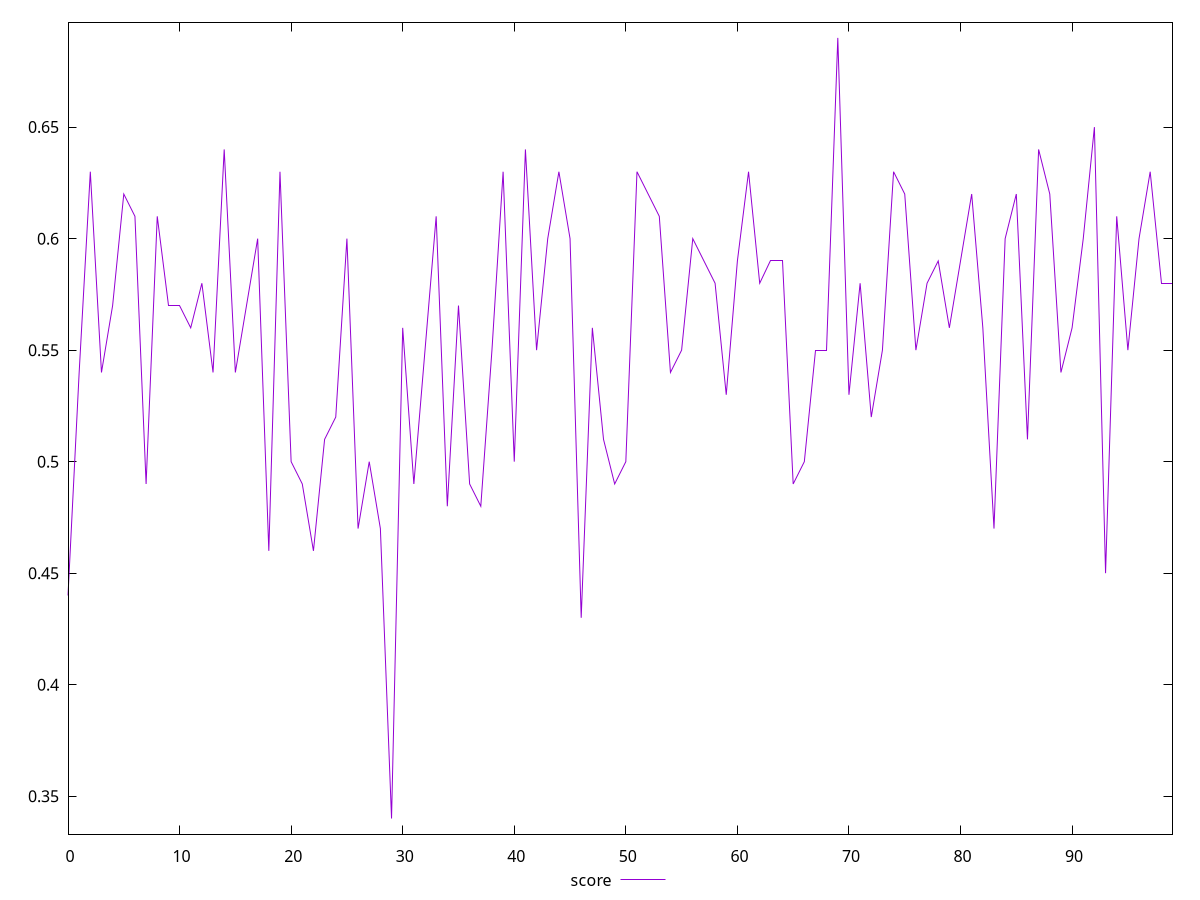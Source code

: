 reset

$score <<EOF
0 0.44
1 0.54
2 0.63
3 0.54
4 0.57
5 0.62
6 0.61
7 0.49
8 0.61
9 0.57
10 0.57
11 0.56
12 0.58
13 0.54
14 0.64
15 0.54
16 0.57
17 0.6
18 0.46
19 0.63
20 0.5
21 0.49
22 0.46
23 0.51
24 0.52
25 0.6
26 0.47
27 0.5
28 0.47
29 0.34
30 0.56
31 0.49
32 0.55
33 0.61
34 0.48
35 0.57
36 0.49
37 0.48
38 0.55
39 0.63
40 0.5
41 0.64
42 0.55
43 0.6
44 0.63
45 0.6
46 0.43
47 0.56
48 0.51
49 0.49
50 0.5
51 0.63
52 0.62
53 0.61
54 0.54
55 0.55
56 0.6
57 0.59
58 0.58
59 0.53
60 0.59
61 0.63
62 0.58
63 0.59
64 0.59
65 0.49
66 0.5
67 0.55
68 0.55
69 0.69
70 0.53
71 0.58
72 0.52
73 0.55
74 0.63
75 0.62
76 0.55
77 0.58
78 0.59
79 0.56
80 0.59
81 0.62
82 0.56
83 0.47
84 0.6
85 0.62
86 0.51
87 0.64
88 0.62
89 0.54
90 0.56
91 0.6
92 0.65
93 0.45
94 0.61
95 0.55
96 0.6
97 0.63
98 0.58
99 0.58
EOF

set key outside below
set xrange [0:99]
set yrange [0.333:0.697]
set trange [0.333:0.697]
set terminal svg size 640, 500 enhanced background rgb 'white'
set output "report_00015_2021-02-09T16-11-33.973Z/render-blocking-resources/samples/pages+cached+noadtech/score/values.svg"

plot $score title "score" with line

reset
